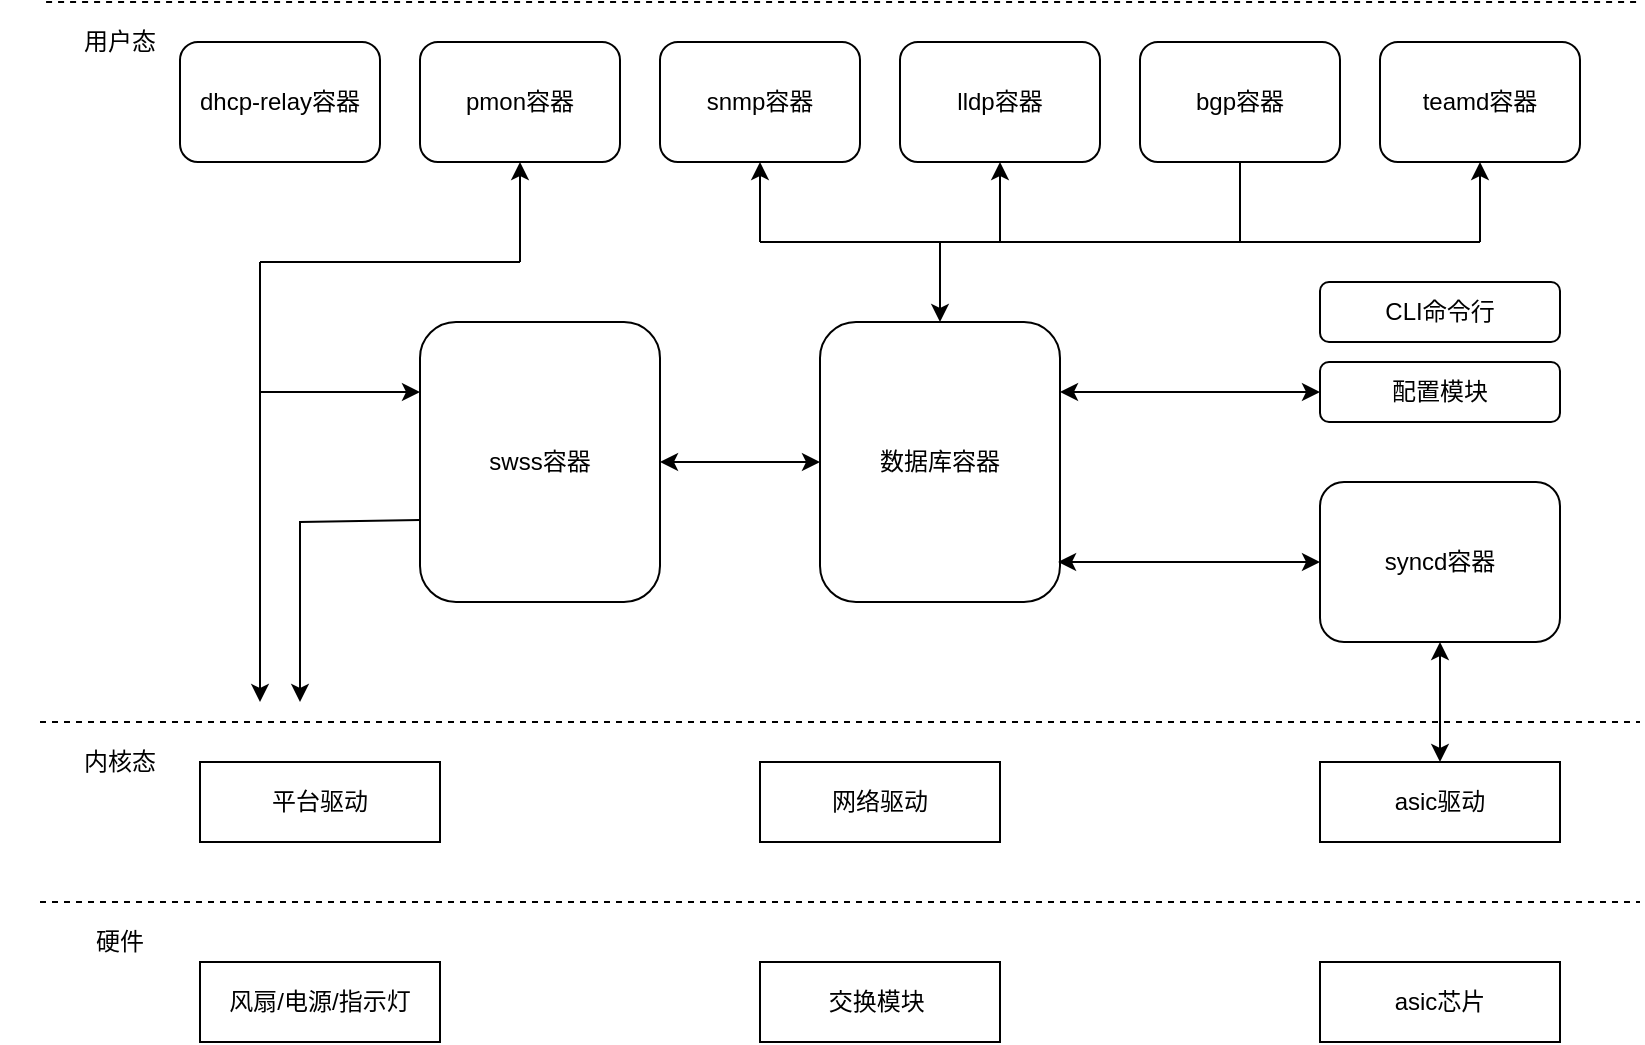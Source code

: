 <mxfile version="20.5.3" type="github">
  <diagram id="qenqF33HooD4aFOqx0e8" name="第 1 页">
    <mxGraphModel dx="2009" dy="736" grid="1" gridSize="10" guides="1" tooltips="1" connect="1" arrows="1" fold="1" page="1" pageScale="1" pageWidth="827" pageHeight="1169" math="0" shadow="0">
      <root>
        <mxCell id="0" />
        <mxCell id="1" parent="0" />
        <mxCell id="9PNNn-brSQ8g48NiqOXy-1" value="" style="endArrow=none;dashed=1;html=1;rounded=0;" edge="1" parent="1">
          <mxGeometry width="50" height="50" relative="1" as="geometry">
            <mxPoint y="490" as="sourcePoint" />
            <mxPoint x="800" y="490" as="targetPoint" />
          </mxGeometry>
        </mxCell>
        <mxCell id="9PNNn-brSQ8g48NiqOXy-2" value="风扇/电源/指示灯" style="rounded=0;whiteSpace=wrap;html=1;" vertex="1" parent="1">
          <mxGeometry x="80" y="520" width="120" height="40" as="geometry" />
        </mxCell>
        <mxCell id="9PNNn-brSQ8g48NiqOXy-3" value="交换模块&amp;nbsp;" style="rounded=0;whiteSpace=wrap;html=1;" vertex="1" parent="1">
          <mxGeometry x="360" y="520" width="120" height="40" as="geometry" />
        </mxCell>
        <mxCell id="9PNNn-brSQ8g48NiqOXy-4" value="asic芯片" style="rounded=0;whiteSpace=wrap;html=1;" vertex="1" parent="1">
          <mxGeometry x="640" y="520" width="120" height="40" as="geometry" />
        </mxCell>
        <mxCell id="9PNNn-brSQ8g48NiqOXy-5" value="" style="endArrow=none;dashed=1;html=1;rounded=0;" edge="1" parent="1">
          <mxGeometry width="50" height="50" relative="1" as="geometry">
            <mxPoint y="400" as="sourcePoint" />
            <mxPoint x="800" y="400" as="targetPoint" />
          </mxGeometry>
        </mxCell>
        <mxCell id="9PNNn-brSQ8g48NiqOXy-6" value="平台驱动" style="rounded=0;whiteSpace=wrap;html=1;" vertex="1" parent="1">
          <mxGeometry x="80" y="420" width="120" height="40" as="geometry" />
        </mxCell>
        <mxCell id="9PNNn-brSQ8g48NiqOXy-7" value="网络驱动" style="rounded=0;whiteSpace=wrap;html=1;" vertex="1" parent="1">
          <mxGeometry x="360" y="420" width="120" height="40" as="geometry" />
        </mxCell>
        <mxCell id="9PNNn-brSQ8g48NiqOXy-8" value="asic驱动" style="rounded=0;whiteSpace=wrap;html=1;" vertex="1" parent="1">
          <mxGeometry x="640" y="420" width="120" height="40" as="geometry" />
        </mxCell>
        <mxCell id="9PNNn-brSQ8g48NiqOXy-9" value="" style="endArrow=none;dashed=1;html=1;rounded=0;exitX=0.192;exitY=0;exitDx=0;exitDy=0;exitPerimeter=0;" edge="1" parent="1" source="9PNNn-brSQ8g48NiqOXy-30">
          <mxGeometry width="50" height="50" relative="1" as="geometry">
            <mxPoint x="40" y="40" as="sourcePoint" />
            <mxPoint x="800" y="40" as="targetPoint" />
          </mxGeometry>
        </mxCell>
        <mxCell id="9PNNn-brSQ8g48NiqOXy-10" value="dhcp-relay容器" style="rounded=1;whiteSpace=wrap;html=1;" vertex="1" parent="1">
          <mxGeometry x="70" y="60" width="100" height="60" as="geometry" />
        </mxCell>
        <mxCell id="9PNNn-brSQ8g48NiqOXy-16" value="pmon容器" style="rounded=1;whiteSpace=wrap;html=1;" vertex="1" parent="1">
          <mxGeometry x="190" y="60" width="100" height="60" as="geometry" />
        </mxCell>
        <mxCell id="9PNNn-brSQ8g48NiqOXy-17" value="snmp容器" style="rounded=1;whiteSpace=wrap;html=1;" vertex="1" parent="1">
          <mxGeometry x="310" y="60" width="100" height="60" as="geometry" />
        </mxCell>
        <mxCell id="9PNNn-brSQ8g48NiqOXy-45" style="edgeStyle=none;rounded=0;orthogonalLoop=1;jettySize=auto;html=1;exitX=0.5;exitY=1;exitDx=0;exitDy=0;startArrow=classic;startFill=1;endArrow=none;endFill=0;" edge="1" parent="1" source="9PNNn-brSQ8g48NiqOXy-18">
          <mxGeometry relative="1" as="geometry">
            <mxPoint x="480" y="110" as="targetPoint" />
          </mxGeometry>
        </mxCell>
        <mxCell id="9PNNn-brSQ8g48NiqOXy-18" value="lldp容器" style="rounded=1;whiteSpace=wrap;html=1;" vertex="1" parent="1">
          <mxGeometry x="430" y="60" width="100" height="60" as="geometry" />
        </mxCell>
        <mxCell id="9PNNn-brSQ8g48NiqOXy-19" value="bgp容器" style="rounded=1;whiteSpace=wrap;html=1;" vertex="1" parent="1">
          <mxGeometry x="550" y="60" width="100" height="60" as="geometry" />
        </mxCell>
        <mxCell id="9PNNn-brSQ8g48NiqOXy-20" value="teamd容器" style="rounded=1;whiteSpace=wrap;html=1;" vertex="1" parent="1">
          <mxGeometry x="670" y="60" width="100" height="60" as="geometry" />
        </mxCell>
        <mxCell id="9PNNn-brSQ8g48NiqOXy-22" value="swss容器" style="rounded=1;whiteSpace=wrap;html=1;" vertex="1" parent="1">
          <mxGeometry x="190" y="200" width="120" height="140" as="geometry" />
        </mxCell>
        <mxCell id="9PNNn-brSQ8g48NiqOXy-24" value="数据库容器" style="rounded=1;whiteSpace=wrap;html=1;" vertex="1" parent="1">
          <mxGeometry x="390" y="200" width="120" height="140" as="geometry" />
        </mxCell>
        <mxCell id="9PNNn-brSQ8g48NiqOXy-26" value="CLI命令行" style="rounded=1;whiteSpace=wrap;html=1;" vertex="1" parent="1">
          <mxGeometry x="640" y="180" width="120" height="30" as="geometry" />
        </mxCell>
        <mxCell id="9PNNn-brSQ8g48NiqOXy-27" value="syncd容器" style="rounded=1;whiteSpace=wrap;html=1;" vertex="1" parent="1">
          <mxGeometry x="640" y="280" width="120" height="80" as="geometry" />
        </mxCell>
        <mxCell id="9PNNn-brSQ8g48NiqOXy-28" value="内核态" style="rounded=0;whiteSpace=wrap;html=1;fillColor=none;strokeColor=none;" vertex="1" parent="1">
          <mxGeometry x="-20" y="400" width="120" height="40" as="geometry" />
        </mxCell>
        <mxCell id="9PNNn-brSQ8g48NiqOXy-29" value="硬件" style="rounded=0;whiteSpace=wrap;html=1;strokeColor=none;fillColor=none;" vertex="1" parent="1">
          <mxGeometry x="-20" y="490" width="120" height="40" as="geometry" />
        </mxCell>
        <mxCell id="9PNNn-brSQ8g48NiqOXy-30" value="用户态" style="rounded=0;whiteSpace=wrap;html=1;fillColor=none;strokeColor=none;" vertex="1" parent="1">
          <mxGeometry x="-20" y="40" width="120" height="40" as="geometry" />
        </mxCell>
        <mxCell id="9PNNn-brSQ8g48NiqOXy-31" value="" style="endArrow=classic;startArrow=classic;html=1;rounded=0;entryX=0.5;entryY=1;entryDx=0;entryDy=0;exitX=0.5;exitY=0;exitDx=0;exitDy=0;" edge="1" parent="1" source="9PNNn-brSQ8g48NiqOXy-8" target="9PNNn-brSQ8g48NiqOXy-27">
          <mxGeometry width="50" height="50" relative="1" as="geometry">
            <mxPoint x="270" y="400" as="sourcePoint" />
            <mxPoint x="320" y="350" as="targetPoint" />
          </mxGeometry>
        </mxCell>
        <mxCell id="9PNNn-brSQ8g48NiqOXy-32" value="" style="endArrow=classic;startArrow=classic;html=1;rounded=0;exitX=0.992;exitY=0.857;exitDx=0;exitDy=0;exitPerimeter=0;" edge="1" parent="1" source="9PNNn-brSQ8g48NiqOXy-24">
          <mxGeometry width="50" height="50" relative="1" as="geometry">
            <mxPoint x="510" y="310" as="sourcePoint" />
            <mxPoint x="640" y="320" as="targetPoint" />
          </mxGeometry>
        </mxCell>
        <mxCell id="9PNNn-brSQ8g48NiqOXy-34" value="配置模块" style="rounded=1;whiteSpace=wrap;html=1;" vertex="1" parent="1">
          <mxGeometry x="640" y="220" width="120" height="30" as="geometry" />
        </mxCell>
        <mxCell id="9PNNn-brSQ8g48NiqOXy-35" value="" style="endArrow=classic;startArrow=classic;html=1;rounded=0;entryX=0;entryY=0.5;entryDx=0;entryDy=0;exitX=1;exitY=0.25;exitDx=0;exitDy=0;" edge="1" parent="1" source="9PNNn-brSQ8g48NiqOXy-24" target="9PNNn-brSQ8g48NiqOXy-34">
          <mxGeometry width="50" height="50" relative="1" as="geometry">
            <mxPoint x="270" y="400" as="sourcePoint" />
            <mxPoint x="320" y="350" as="targetPoint" />
          </mxGeometry>
        </mxCell>
        <mxCell id="9PNNn-brSQ8g48NiqOXy-36" value="" style="endArrow=classic;startArrow=classic;html=1;rounded=0;exitX=1;exitY=0.5;exitDx=0;exitDy=0;entryX=0;entryY=0.5;entryDx=0;entryDy=0;" edge="1" parent="1" source="9PNNn-brSQ8g48NiqOXy-22" target="9PNNn-brSQ8g48NiqOXy-24">
          <mxGeometry width="50" height="50" relative="1" as="geometry">
            <mxPoint x="270" y="400" as="sourcePoint" />
            <mxPoint x="340" y="310" as="targetPoint" />
          </mxGeometry>
        </mxCell>
        <mxCell id="9PNNn-brSQ8g48NiqOXy-37" value="" style="endArrow=none;startArrow=classic;html=1;rounded=0;exitX=0.5;exitY=0;exitDx=0;exitDy=0;startFill=1;endFill=0;" edge="1" parent="1" source="9PNNn-brSQ8g48NiqOXy-24">
          <mxGeometry width="50" height="50" relative="1" as="geometry">
            <mxPoint x="270" y="400" as="sourcePoint" />
            <mxPoint x="450" y="160" as="targetPoint" />
          </mxGeometry>
        </mxCell>
        <mxCell id="9PNNn-brSQ8g48NiqOXy-38" value="" style="endArrow=none;html=1;rounded=0;" edge="1" parent="1">
          <mxGeometry width="50" height="50" relative="1" as="geometry">
            <mxPoint x="360" y="160" as="sourcePoint" />
            <mxPoint x="720" y="160" as="targetPoint" />
          </mxGeometry>
        </mxCell>
        <mxCell id="9PNNn-brSQ8g48NiqOXy-40" value="" style="endArrow=classic;html=1;rounded=0;entryX=0.5;entryY=1;entryDx=0;entryDy=0;" edge="1" parent="1" target="9PNNn-brSQ8g48NiqOXy-17">
          <mxGeometry width="50" height="50" relative="1" as="geometry">
            <mxPoint x="360" y="160" as="sourcePoint" />
            <mxPoint x="320" y="350" as="targetPoint" />
          </mxGeometry>
        </mxCell>
        <mxCell id="9PNNn-brSQ8g48NiqOXy-46" value="" style="endArrow=classic;html=1;rounded=0;entryX=0.5;entryY=1;entryDx=0;entryDy=0;" edge="1" parent="1" target="9PNNn-brSQ8g48NiqOXy-18">
          <mxGeometry width="50" height="50" relative="1" as="geometry">
            <mxPoint x="480" y="160" as="sourcePoint" />
            <mxPoint x="320" y="350" as="targetPoint" />
          </mxGeometry>
        </mxCell>
        <mxCell id="9PNNn-brSQ8g48NiqOXy-47" value="" style="endArrow=none;html=1;rounded=0;entryX=0.5;entryY=1;entryDx=0;entryDy=0;" edge="1" parent="1" target="9PNNn-brSQ8g48NiqOXy-19">
          <mxGeometry width="50" height="50" relative="1" as="geometry">
            <mxPoint x="600" y="160" as="sourcePoint" />
            <mxPoint x="320" y="350" as="targetPoint" />
          </mxGeometry>
        </mxCell>
        <mxCell id="9PNNn-brSQ8g48NiqOXy-48" value="" style="endArrow=classic;html=1;rounded=0;entryX=0.5;entryY=1;entryDx=0;entryDy=0;" edge="1" parent="1" target="9PNNn-brSQ8g48NiqOXy-20">
          <mxGeometry width="50" height="50" relative="1" as="geometry">
            <mxPoint x="720" y="160" as="sourcePoint" />
            <mxPoint x="320" y="350" as="targetPoint" />
          </mxGeometry>
        </mxCell>
        <mxCell id="9PNNn-brSQ8g48NiqOXy-49" value="" style="endArrow=classic;html=1;rounded=0;entryX=0.5;entryY=1;entryDx=0;entryDy=0;" edge="1" parent="1" target="9PNNn-brSQ8g48NiqOXy-16">
          <mxGeometry width="50" height="50" relative="1" as="geometry">
            <mxPoint x="240" y="170" as="sourcePoint" />
            <mxPoint x="320" y="350" as="targetPoint" />
          </mxGeometry>
        </mxCell>
        <mxCell id="9PNNn-brSQ8g48NiqOXy-50" value="" style="endArrow=none;html=1;rounded=0;" edge="1" parent="1">
          <mxGeometry width="50" height="50" relative="1" as="geometry">
            <mxPoint x="110" y="170" as="sourcePoint" />
            <mxPoint x="240" y="170" as="targetPoint" />
          </mxGeometry>
        </mxCell>
        <mxCell id="9PNNn-brSQ8g48NiqOXy-51" value="" style="endArrow=classic;html=1;rounded=0;" edge="1" parent="1">
          <mxGeometry width="50" height="50" relative="1" as="geometry">
            <mxPoint x="110" y="170" as="sourcePoint" />
            <mxPoint x="110" y="390" as="targetPoint" />
          </mxGeometry>
        </mxCell>
        <mxCell id="9PNNn-brSQ8g48NiqOXy-53" value="" style="endArrow=classic;html=1;rounded=0;entryX=0;entryY=0.25;entryDx=0;entryDy=0;" edge="1" parent="1" target="9PNNn-brSQ8g48NiqOXy-22">
          <mxGeometry width="50" height="50" relative="1" as="geometry">
            <mxPoint x="110" y="235" as="sourcePoint" />
            <mxPoint x="320" y="350" as="targetPoint" />
          </mxGeometry>
        </mxCell>
        <mxCell id="9PNNn-brSQ8g48NiqOXy-54" value="" style="endArrow=classic;html=1;rounded=0;exitX=0;exitY=0.707;exitDx=0;exitDy=0;exitPerimeter=0;" edge="1" parent="1" source="9PNNn-brSQ8g48NiqOXy-22">
          <mxGeometry width="50" height="50" relative="1" as="geometry">
            <mxPoint x="190" y="320" as="sourcePoint" />
            <mxPoint x="130" y="390" as="targetPoint" />
            <Array as="points">
              <mxPoint x="130" y="300" />
            </Array>
          </mxGeometry>
        </mxCell>
      </root>
    </mxGraphModel>
  </diagram>
</mxfile>
